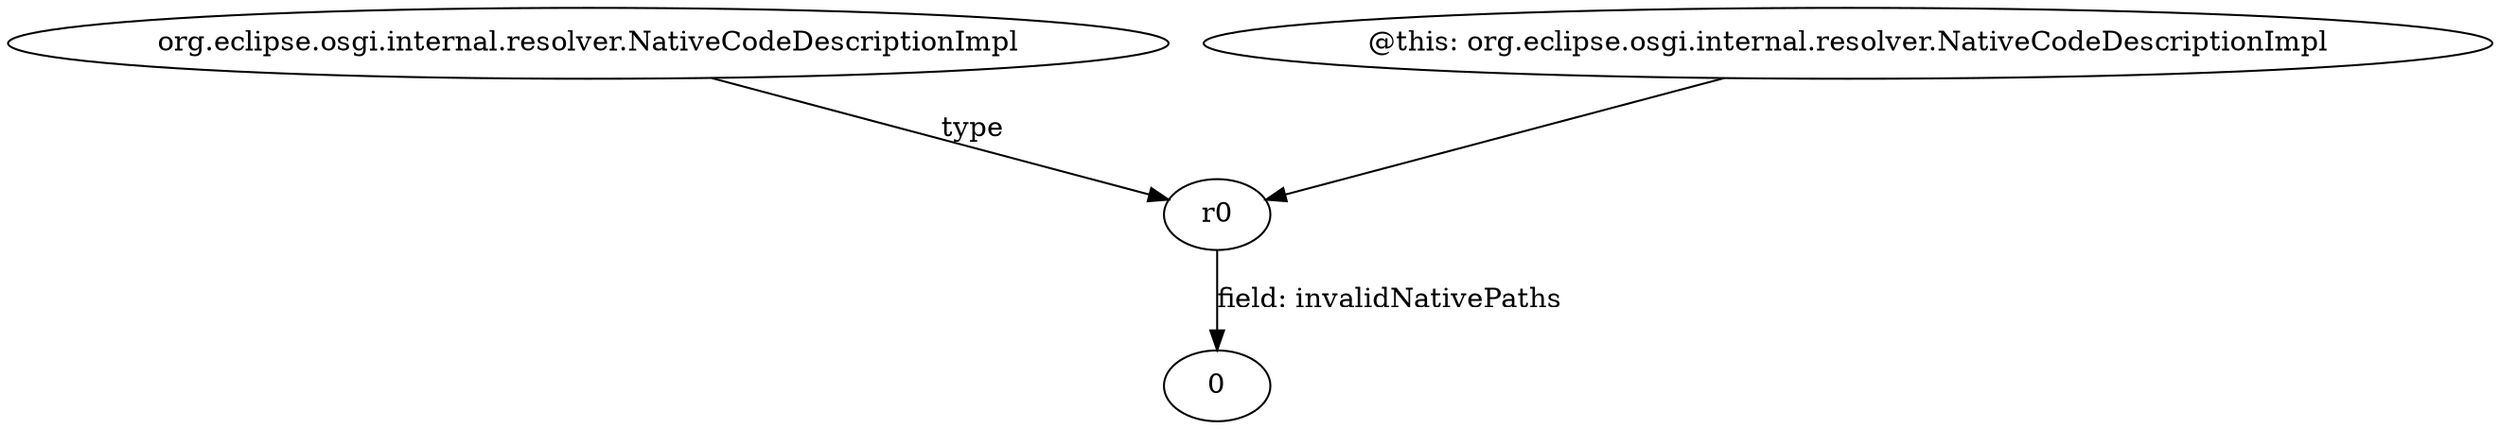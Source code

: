 digraph g {
0[label="org.eclipse.osgi.internal.resolver.NativeCodeDescriptionImpl"]
1[label="r0"]
0->1[label="type"]
2[label="@this: org.eclipse.osgi.internal.resolver.NativeCodeDescriptionImpl"]
2->1[label=""]
3[label="0"]
1->3[label="field: invalidNativePaths"]
}